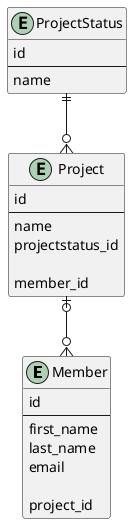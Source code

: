 @startuml

entity Member {
    id
    --
    first_name
    last_name
    email

    project_id
}

entity Project {
    id
    --
    name
    projectstatus_id

    member_id
}

entity ProjectStatus {
    id
    --
    name
}


Project |o--o{ Member
ProjectStatus ||--o{ Project


@enduml